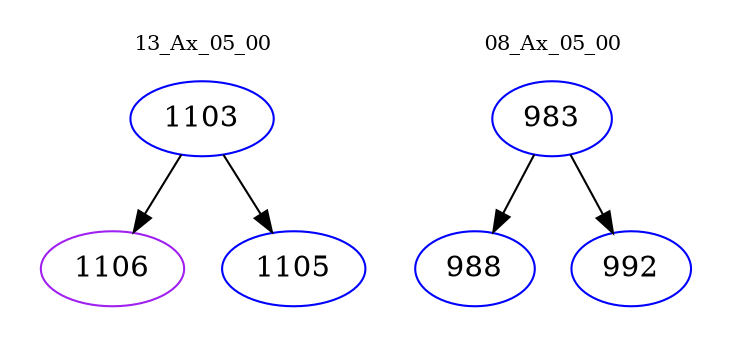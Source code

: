 digraph{
subgraph cluster_0 {
color = white
label = "13_Ax_05_00";
fontsize=10;
T0_1103 [label="1103", color="blue"]
T0_1103 -> T0_1106 [color="black"]
T0_1106 [label="1106", color="purple"]
T0_1103 -> T0_1105 [color="black"]
T0_1105 [label="1105", color="blue"]
}
subgraph cluster_1 {
color = white
label = "08_Ax_05_00";
fontsize=10;
T1_983 [label="983", color="blue"]
T1_983 -> T1_988 [color="black"]
T1_988 [label="988", color="blue"]
T1_983 -> T1_992 [color="black"]
T1_992 [label="992", color="blue"]
}
}
